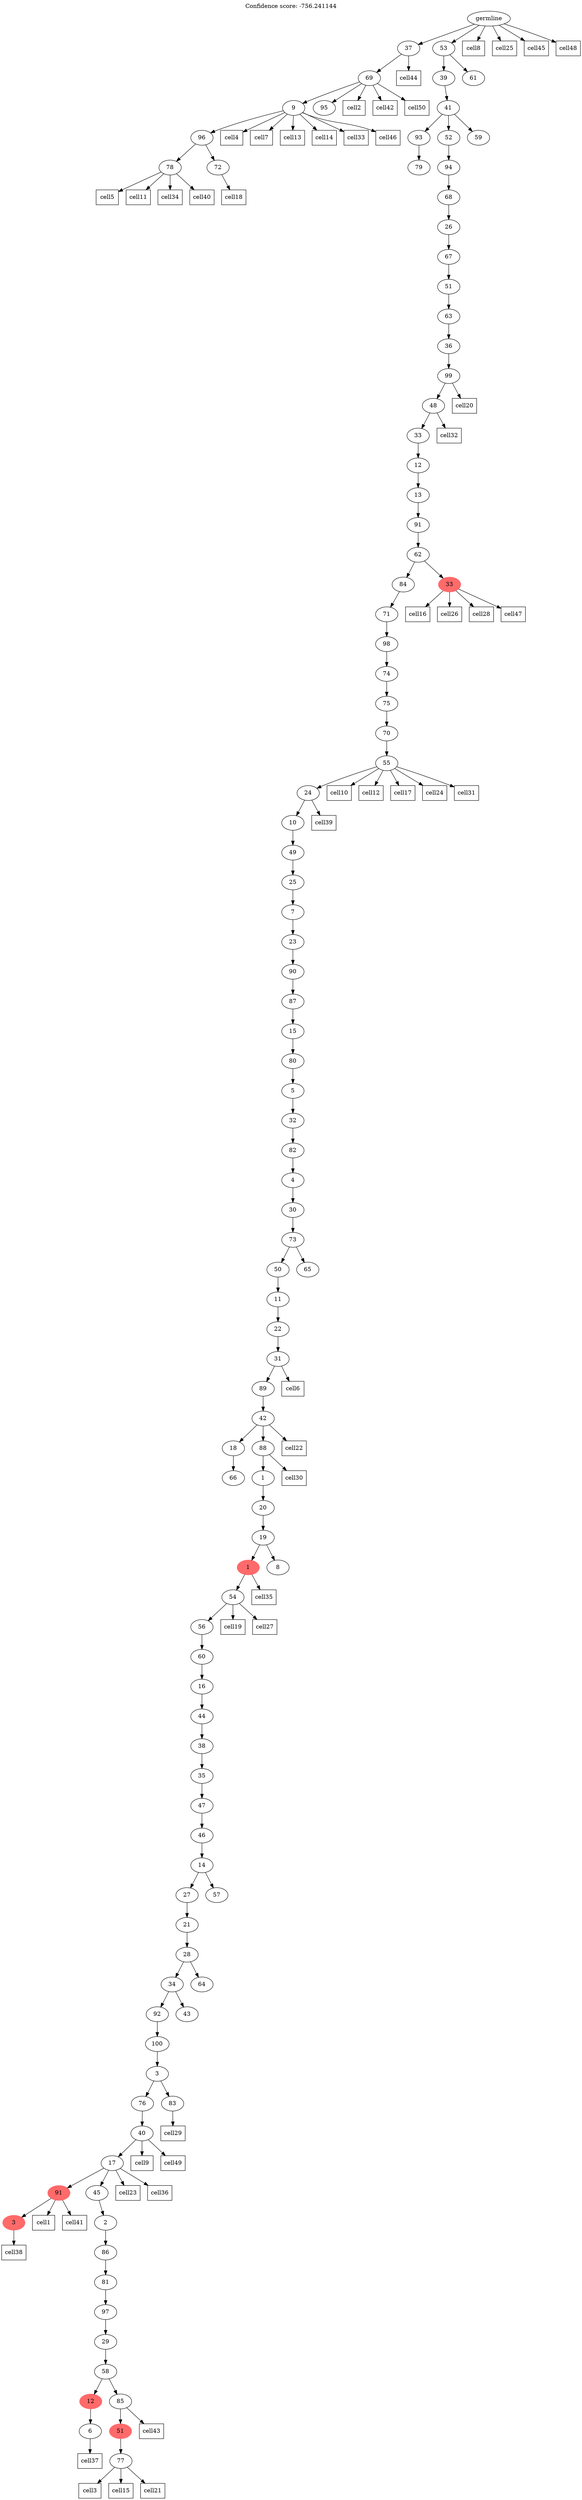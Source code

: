 digraph g {
	"103" -> "104";
	"104" [label="78"];
	"103" -> "105";
	"105" [label="72"];
	"102" -> "103";
	"103" [label="96"];
	"101" -> "102";
	"102" [label="9"];
	"101" -> "106";
	"106" [label="95"];
	"100" -> "101";
	"101" [label="69"];
	"97" -> "98";
	"98" [label="79"];
	"92" -> "93";
	"93" [label="66"];
	"85" -> "86";
	"86" [color=indianred1, style=filled, label="3"];
	"83" -> "84";
	"84" [label="6"];
	"81" -> "82";
	"82" [label="77"];
	"80" -> "81";
	"81" [color=indianred1, style=filled, label="51"];
	"79" -> "80";
	"80" [label="85"];
	"79" -> "83";
	"83" [color=indianred1, style=filled, label="12"];
	"78" -> "79";
	"79" [label="58"];
	"77" -> "78";
	"78" [label="29"];
	"76" -> "77";
	"77" [label="97"];
	"75" -> "76";
	"76" [label="81"];
	"74" -> "75";
	"75" [label="86"];
	"73" -> "74";
	"74" [label="2"];
	"72" -> "73";
	"73" [label="45"];
	"72" -> "85";
	"85" [color=indianred1, style=filled, label="91"];
	"71" -> "72";
	"72" [label="17"];
	"70" -> "71";
	"71" [label="40"];
	"69" -> "70";
	"70" [label="76"];
	"69" -> "87";
	"87" [label="83"];
	"68" -> "69";
	"69" [label="3"];
	"67" -> "68";
	"68" [label="100"];
	"66" -> "67";
	"67" [label="92"];
	"66" -> "88";
	"88" [label="43"];
	"65" -> "66";
	"66" [label="34"];
	"65" -> "89";
	"89" [label="64"];
	"64" -> "65";
	"65" [label="28"];
	"63" -> "64";
	"64" [label="21"];
	"62" -> "63";
	"63" [label="27"];
	"62" -> "90";
	"90" [label="57"];
	"61" -> "62";
	"62" [label="14"];
	"60" -> "61";
	"61" [label="46"];
	"59" -> "60";
	"60" [label="47"];
	"58" -> "59";
	"59" [label="35"];
	"57" -> "58";
	"58" [label="38"];
	"56" -> "57";
	"57" [label="44"];
	"55" -> "56";
	"56" [label="16"];
	"54" -> "55";
	"55" [label="60"];
	"53" -> "54";
	"54" [label="56"];
	"52" -> "53";
	"53" [label="54"];
	"51" -> "52";
	"52" [color=indianred1, style=filled, label="1"];
	"51" -> "91";
	"91" [label="8"];
	"50" -> "51";
	"51" [label="19"];
	"49" -> "50";
	"50" [label="20"];
	"48" -> "49";
	"49" [label="1"];
	"47" -> "48";
	"48" [label="88"];
	"47" -> "92";
	"92" [label="18"];
	"46" -> "47";
	"47" [label="42"];
	"45" -> "46";
	"46" [label="89"];
	"44" -> "45";
	"45" [label="31"];
	"43" -> "44";
	"44" [label="22"];
	"42" -> "43";
	"43" [label="11"];
	"41" -> "42";
	"42" [label="50"];
	"41" -> "94";
	"94" [label="65"];
	"40" -> "41";
	"41" [label="73"];
	"39" -> "40";
	"40" [label="30"];
	"38" -> "39";
	"39" [label="4"];
	"37" -> "38";
	"38" [label="82"];
	"36" -> "37";
	"37" [label="32"];
	"35" -> "36";
	"36" [label="5"];
	"34" -> "35";
	"35" [label="80"];
	"33" -> "34";
	"34" [label="15"];
	"32" -> "33";
	"33" [label="87"];
	"31" -> "32";
	"32" [label="90"];
	"30" -> "31";
	"31" [label="23"];
	"29" -> "30";
	"30" [label="7"];
	"28" -> "29";
	"29" [label="25"];
	"27" -> "28";
	"28" [label="49"];
	"26" -> "27";
	"27" [label="10"];
	"25" -> "26";
	"26" [label="24"];
	"24" -> "25";
	"25" [label="55"];
	"23" -> "24";
	"24" [label="70"];
	"22" -> "23";
	"23" [label="75"];
	"21" -> "22";
	"22" [label="74"];
	"20" -> "21";
	"21" [label="98"];
	"19" -> "20";
	"20" [label="71"];
	"18" -> "19";
	"19" [label="84"];
	"18" -> "95";
	"95" [color=indianred1, style=filled, label="33"];
	"17" -> "18";
	"18" [label="62"];
	"16" -> "17";
	"17" [label="91"];
	"15" -> "16";
	"16" [label="13"];
	"14" -> "15";
	"15" [label="12"];
	"13" -> "14";
	"14" [label="33"];
	"12" -> "13";
	"13" [label="48"];
	"11" -> "12";
	"12" [label="99"];
	"10" -> "11";
	"11" [label="36"];
	"9" -> "10";
	"10" [label="63"];
	"8" -> "9";
	"9" [label="51"];
	"7" -> "8";
	"8" [label="67"];
	"6" -> "7";
	"7" [label="26"];
	"5" -> "6";
	"6" [label="68"];
	"4" -> "5";
	"5" [label="94"];
	"3" -> "4";
	"4" [label="52"];
	"3" -> "96";
	"96" [label="59"];
	"3" -> "97";
	"97" [label="93"];
	"2" -> "3";
	"3" [label="41"];
	"1" -> "2";
	"2" [label="39"];
	"1" -> "99";
	"99" [label="61"];
	"0" -> "1";
	"1" [label="53"];
	"0" -> "100";
	"100" [label="37"];
	"0" [label="germline"];
	"85" -> "cell1";
	"cell1" [shape=box];
	"101" -> "cell2";
	"cell2" [shape=box];
	"82" -> "cell3";
	"cell3" [shape=box];
	"102" -> "cell4";
	"cell4" [shape=box];
	"104" -> "cell5";
	"cell5" [shape=box];
	"45" -> "cell6";
	"cell6" [shape=box];
	"102" -> "cell7";
	"cell7" [shape=box];
	"0" -> "cell8";
	"cell8" [shape=box];
	"71" -> "cell9";
	"cell9" [shape=box];
	"25" -> "cell10";
	"cell10" [shape=box];
	"104" -> "cell11";
	"cell11" [shape=box];
	"25" -> "cell12";
	"cell12" [shape=box];
	"102" -> "cell13";
	"cell13" [shape=box];
	"102" -> "cell14";
	"cell14" [shape=box];
	"82" -> "cell15";
	"cell15" [shape=box];
	"95" -> "cell16";
	"cell16" [shape=box];
	"25" -> "cell17";
	"cell17" [shape=box];
	"105" -> "cell18";
	"cell18" [shape=box];
	"53" -> "cell19";
	"cell19" [shape=box];
	"12" -> "cell20";
	"cell20" [shape=box];
	"82" -> "cell21";
	"cell21" [shape=box];
	"47" -> "cell22";
	"cell22" [shape=box];
	"72" -> "cell23";
	"cell23" [shape=box];
	"25" -> "cell24";
	"cell24" [shape=box];
	"0" -> "cell25";
	"cell25" [shape=box];
	"95" -> "cell26";
	"cell26" [shape=box];
	"53" -> "cell27";
	"cell27" [shape=box];
	"95" -> "cell28";
	"cell28" [shape=box];
	"87" -> "cell29";
	"cell29" [shape=box];
	"48" -> "cell30";
	"cell30" [shape=box];
	"25" -> "cell31";
	"cell31" [shape=box];
	"13" -> "cell32";
	"cell32" [shape=box];
	"102" -> "cell33";
	"cell33" [shape=box];
	"104" -> "cell34";
	"cell34" [shape=box];
	"52" -> "cell35";
	"cell35" [shape=box];
	"72" -> "cell36";
	"cell36" [shape=box];
	"84" -> "cell37";
	"cell37" [shape=box];
	"86" -> "cell38";
	"cell38" [shape=box];
	"26" -> "cell39";
	"cell39" [shape=box];
	"104" -> "cell40";
	"cell40" [shape=box];
	"85" -> "cell41";
	"cell41" [shape=box];
	"101" -> "cell42";
	"cell42" [shape=box];
	"80" -> "cell43";
	"cell43" [shape=box];
	"100" -> "cell44";
	"cell44" [shape=box];
	"0" -> "cell45";
	"cell45" [shape=box];
	"102" -> "cell46";
	"cell46" [shape=box];
	"95" -> "cell47";
	"cell47" [shape=box];
	"0" -> "cell48";
	"cell48" [shape=box];
	"71" -> "cell49";
	"cell49" [shape=box];
	"101" -> "cell50";
	"cell50" [shape=box];
	labelloc="t";
	label="Confidence score: -756.241144";
}
